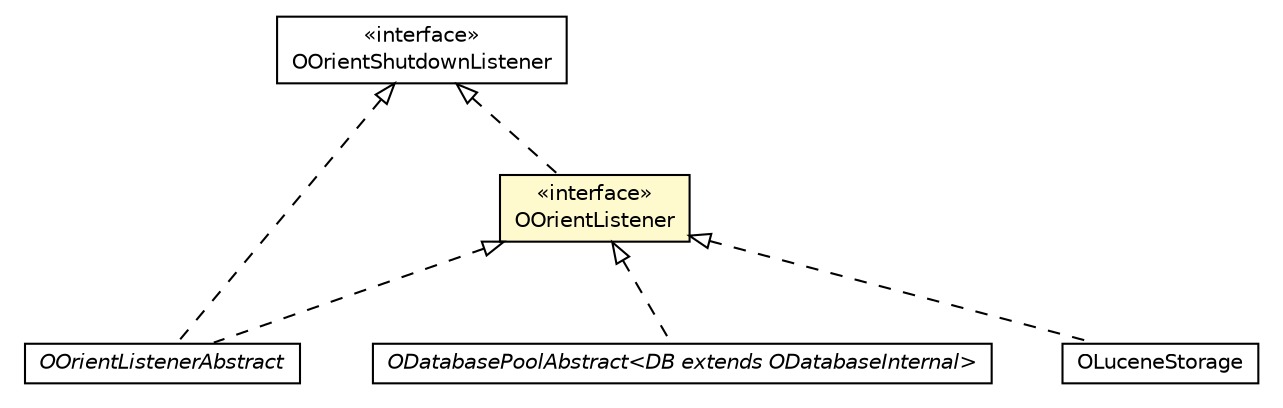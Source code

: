 #!/usr/local/bin/dot
#
# Class diagram 
# Generated by UMLGraph version R5_6-24-gf6e263 (http://www.umlgraph.org/)
#

digraph G {
	edge [fontname="Helvetica",fontsize=10,labelfontname="Helvetica",labelfontsize=10];
	node [fontname="Helvetica",fontsize=10,shape=plaintext];
	nodesep=0.25;
	ranksep=0.5;
	// com.orientechnologies.orient.core.OOrientListenerAbstract
	c2715206 [label=<<table title="com.orientechnologies.orient.core.OOrientListenerAbstract" border="0" cellborder="1" cellspacing="0" cellpadding="2" port="p" href="./OOrientListenerAbstract.html">
		<tr><td><table border="0" cellspacing="0" cellpadding="1">
<tr><td align="center" balign="center"><font face="Helvetica-Oblique"> OOrientListenerAbstract </font></td></tr>
		</table></td></tr>
		</table>>, URL="./OOrientListenerAbstract.html", fontname="Helvetica", fontcolor="black", fontsize=10.0];
	// com.orientechnologies.orient.core.OOrientListener
	c2715210 [label=<<table title="com.orientechnologies.orient.core.OOrientListener" border="0" cellborder="1" cellspacing="0" cellpadding="2" port="p" bgcolor="lemonChiffon" href="./OOrientListener.html">
		<tr><td><table border="0" cellspacing="0" cellpadding="1">
<tr><td align="center" balign="center"> &#171;interface&#187; </td></tr>
<tr><td align="center" balign="center"> OOrientListener </td></tr>
		</table></td></tr>
		</table>>, URL="./OOrientListener.html", fontname="Helvetica", fontcolor="black", fontsize=10.0];
	// com.orientechnologies.orient.core.OOrientShutdownListener
	c2715213 [label=<<table title="com.orientechnologies.orient.core.OOrientShutdownListener" border="0" cellborder="1" cellspacing="0" cellpadding="2" port="p" href="./OOrientShutdownListener.html">
		<tr><td><table border="0" cellspacing="0" cellpadding="1">
<tr><td align="center" balign="center"> &#171;interface&#187; </td></tr>
<tr><td align="center" balign="center"> OOrientShutdownListener </td></tr>
		</table></td></tr>
		</table>>, URL="./OOrientShutdownListener.html", fontname="Helvetica", fontcolor="black", fontsize=10.0];
	// com.orientechnologies.orient.core.db.ODatabasePoolAbstract<DB extends com.orientechnologies.orient.core.db.ODatabaseInternal>
	c2715230 [label=<<table title="com.orientechnologies.orient.core.db.ODatabasePoolAbstract" border="0" cellborder="1" cellspacing="0" cellpadding="2" port="p" href="./db/ODatabasePoolAbstract.html">
		<tr><td><table border="0" cellspacing="0" cellpadding="1">
<tr><td align="center" balign="center"><font face="Helvetica-Oblique"> ODatabasePoolAbstract&lt;DB extends ODatabaseInternal&gt; </font></td></tr>
		</table></td></tr>
		</table>>, URL="./db/ODatabasePoolAbstract.html", fontname="Helvetica", fontcolor="black", fontsize=10.0];
	// com.orientechnologies.lucene.engine.OLuceneStorage
	c2716942 [label=<<table title="com.orientechnologies.lucene.engine.OLuceneStorage" border="0" cellborder="1" cellspacing="0" cellpadding="2" port="p" href="../../lucene/engine/OLuceneStorage.html">
		<tr><td><table border="0" cellspacing="0" cellpadding="1">
<tr><td align="center" balign="center"> OLuceneStorage </td></tr>
		</table></td></tr>
		</table>>, URL="../../lucene/engine/OLuceneStorage.html", fontname="Helvetica", fontcolor="black", fontsize=10.0];
	//com.orientechnologies.orient.core.OOrientListenerAbstract implements com.orientechnologies.orient.core.OOrientListener
	c2715210:p -> c2715206:p [dir=back,arrowtail=empty,style=dashed];
	//com.orientechnologies.orient.core.OOrientListenerAbstract implements com.orientechnologies.orient.core.OOrientShutdownListener
	c2715213:p -> c2715206:p [dir=back,arrowtail=empty,style=dashed];
	//com.orientechnologies.orient.core.OOrientListener implements com.orientechnologies.orient.core.OOrientShutdownListener
	c2715213:p -> c2715210:p [dir=back,arrowtail=empty,style=dashed];
	//com.orientechnologies.orient.core.db.ODatabasePoolAbstract<DB extends com.orientechnologies.orient.core.db.ODatabaseInternal> implements com.orientechnologies.orient.core.OOrientListener
	c2715210:p -> c2715230:p [dir=back,arrowtail=empty,style=dashed];
	//com.orientechnologies.lucene.engine.OLuceneStorage implements com.orientechnologies.orient.core.OOrientListener
	c2715210:p -> c2716942:p [dir=back,arrowtail=empty,style=dashed];
}

